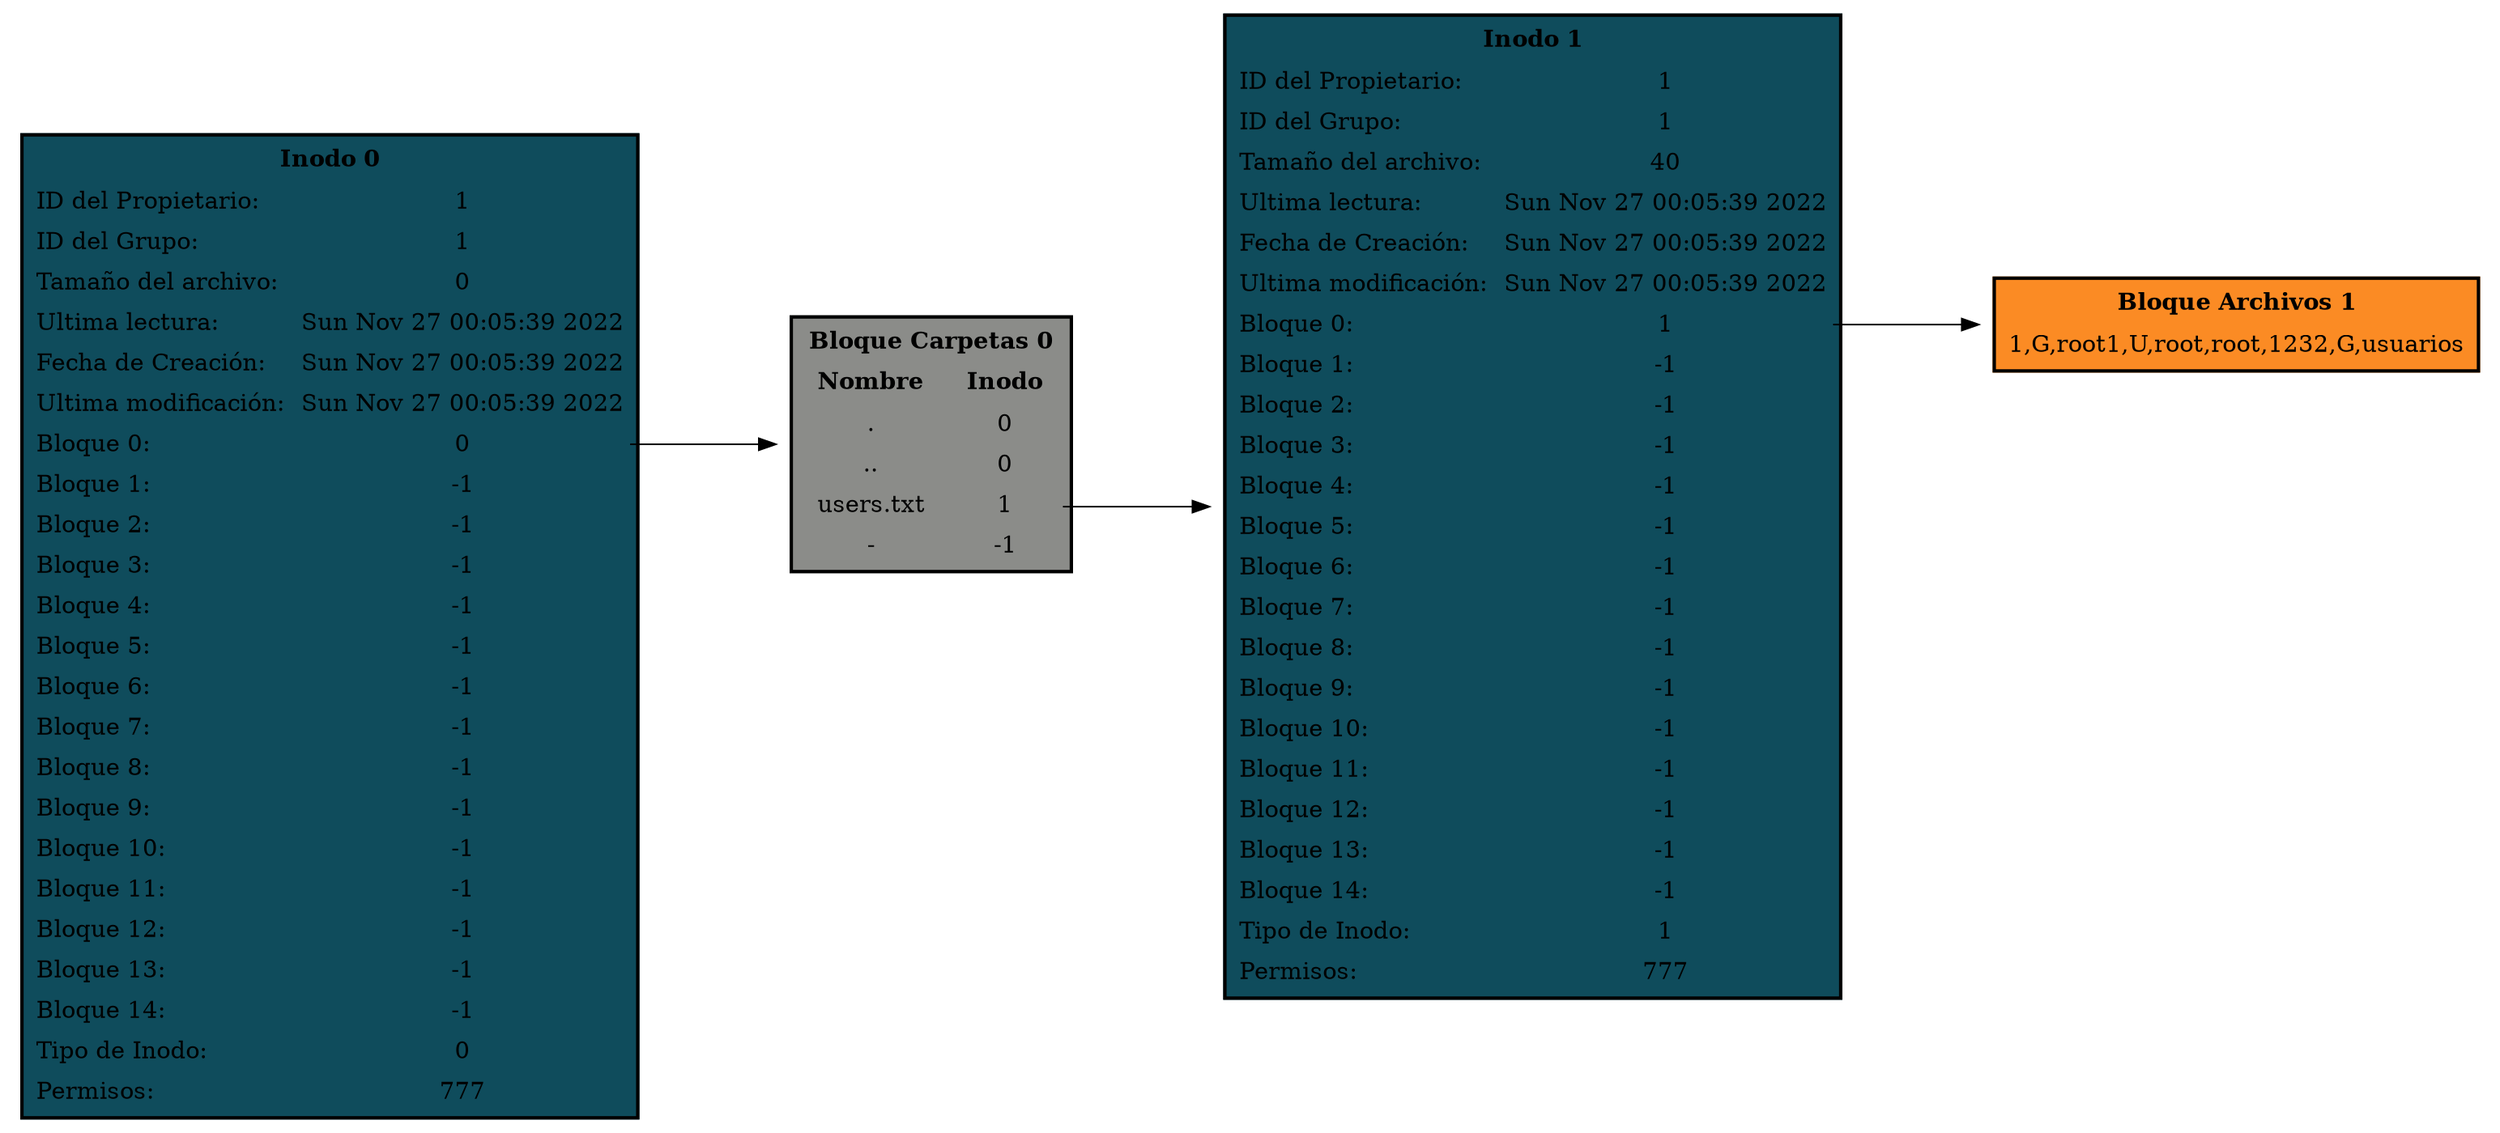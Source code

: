 digraph G { 
 rankdir = LR; node[shape = plaintext];
INODO0[ label = <<TABLE BORDER='2' CELLBORDER='0' CELLSPACING='5' BGCOLOR='#0f4c5c'>
<TR><TD colspan ='2' ><b>Inodo 0</b></TD></TR>
<TR><TD Align='left'>ID del Propietario:</TD><TD>1</TD></TR><TR><TD Align='left'>ID del Grupo:</TD><TD>1</TD></TR><TR><TD Align='left'>Tamaño del archivo:</TD><TD>0</TD></TR><TR><TD Align='left'>Ultima lectura:</TD><TD>Sun Nov 27 00:05:39 2022
</TD></TR><TR><TD Align='left'>Fecha de Creación:</TD><TD>Sun Nov 27 00:05:39 2022
</TD></TR><TR><TD Align='left'>Ultima modificación:</TD><TD>Sun Nov 27 00:05:39 2022
</TD></TR><TR><TD Align='left'>Bloque 0:</TD><TD PORT='P0'>0</TD></TR><TR><TD Align='left'>Bloque 1:</TD><TD PORT='P1'>-1</TD></TR><TR><TD Align='left'>Bloque 2:</TD><TD PORT='P2'>-1</TD></TR><TR><TD Align='left'>Bloque 3:</TD><TD PORT='P3'>-1</TD></TR><TR><TD Align='left'>Bloque 4:</TD><TD PORT='P4'>-1</TD></TR><TR><TD Align='left'>Bloque 5:</TD><TD PORT='P5'>-1</TD></TR><TR><TD Align='left'>Bloque 6:</TD><TD PORT='P6'>-1</TD></TR><TR><TD Align='left'>Bloque 7:</TD><TD PORT='P7'>-1</TD></TR><TR><TD Align='left'>Bloque 8:</TD><TD PORT='P8'>-1</TD></TR><TR><TD Align='left'>Bloque 9:</TD><TD PORT='P9'>-1</TD></TR><TR><TD Align='left'>Bloque 10:</TD><TD PORT='P10'>-1</TD></TR><TR><TD Align='left'>Bloque 11:</TD><TD PORT='P11'>-1</TD></TR><TR><TD Align='left'>Bloque 12:</TD><TD PORT='P12'>-1</TD></TR><TR><TD Align='left'>Bloque 13:</TD><TD PORT='P13'>-1</TD></TR><TR><TD Align='left'>Bloque 14:</TD><TD PORT='P14'>-1</TD></TR><TR><TD Align='left'>Tipo de Inodo:</TD><TD>0</TD></TR><TR><TD Align='left'>Permisos:</TD><TD>777</TD></TR></TABLE>>];
BLOQUE0[ label = <<TABLE BORDER='2' CELLBORDER='0' CELLSPACING='5' BGCOLOR='#8b8c89'>
<TR><TD colspan ='2' ><b>Bloque Carpetas 0</b></TD></TR>
<TR><TD><b>Nombre</b></TD><TD><b>Inodo</b></TD></TR><TR><TD>.</TD><TD PORT='P0'>0</TD></TR><TR><TD>..</TD><TD PORT='P1'>0</TD></TR><TR><TD>users.txt</TD><TD PORT='P2'>1</TD></TR><TR><TD>-</TD><TD PORT='P3'>-1</TD></TR></TABLE>>];
INODO0:P0->BLOQUE0[minlen = 2];
INODO1[ label = <<TABLE BORDER='2' CELLBORDER='0' CELLSPACING='5' BGCOLOR='#0f4c5c'>
<TR><TD colspan ='2' ><b>Inodo 1</b></TD></TR>
<TR><TD Align='left'>ID del Propietario:</TD><TD>1</TD></TR><TR><TD Align='left'>ID del Grupo:</TD><TD>1</TD></TR><TR><TD Align='left'>Tamaño del archivo:</TD><TD>40</TD></TR><TR><TD Align='left'>Ultima lectura:</TD><TD>Sun Nov 27 00:05:39 2022
</TD></TR><TR><TD Align='left'>Fecha de Creación:</TD><TD>Sun Nov 27 00:05:39 2022
</TD></TR><TR><TD Align='left'>Ultima modificación:</TD><TD>Sun Nov 27 00:05:39 2022
</TD></TR><TR><TD Align='left'>Bloque 0:</TD><TD PORT='P0'>1</TD></TR><TR><TD Align='left'>Bloque 1:</TD><TD PORT='P1'>-1</TD></TR><TR><TD Align='left'>Bloque 2:</TD><TD PORT='P2'>-1</TD></TR><TR><TD Align='left'>Bloque 3:</TD><TD PORT='P3'>-1</TD></TR><TR><TD Align='left'>Bloque 4:</TD><TD PORT='P4'>-1</TD></TR><TR><TD Align='left'>Bloque 5:</TD><TD PORT='P5'>-1</TD></TR><TR><TD Align='left'>Bloque 6:</TD><TD PORT='P6'>-1</TD></TR><TR><TD Align='left'>Bloque 7:</TD><TD PORT='P7'>-1</TD></TR><TR><TD Align='left'>Bloque 8:</TD><TD PORT='P8'>-1</TD></TR><TR><TD Align='left'>Bloque 9:</TD><TD PORT='P9'>-1</TD></TR><TR><TD Align='left'>Bloque 10:</TD><TD PORT='P10'>-1</TD></TR><TR><TD Align='left'>Bloque 11:</TD><TD PORT='P11'>-1</TD></TR><TR><TD Align='left'>Bloque 12:</TD><TD PORT='P12'>-1</TD></TR><TR><TD Align='left'>Bloque 13:</TD><TD PORT='P13'>-1</TD></TR><TR><TD Align='left'>Bloque 14:</TD><TD PORT='P14'>-1</TD></TR><TR><TD Align='left'>Tipo de Inodo:</TD><TD>1</TD></TR><TR><TD Align='left'>Permisos:</TD><TD>777</TD></TR></TABLE>>];
BLOQUE0:P2->INODO1[minlen = 2];
BLOQUE1[ label = <<TABLE BORDER='2' CELLBORDER='0' CELLSPACING='5' BGCOLOR='#fb8b24'>
<TR><TD><b>Bloque Archivos 1</b></TD></TR>
<TR><TD>1,G,root
1,U,root,root,123
2,G,usuarios
</TD></TR></TABLE>>];
INODO1:P0->BLOQUE1[minlen = 2];
}
